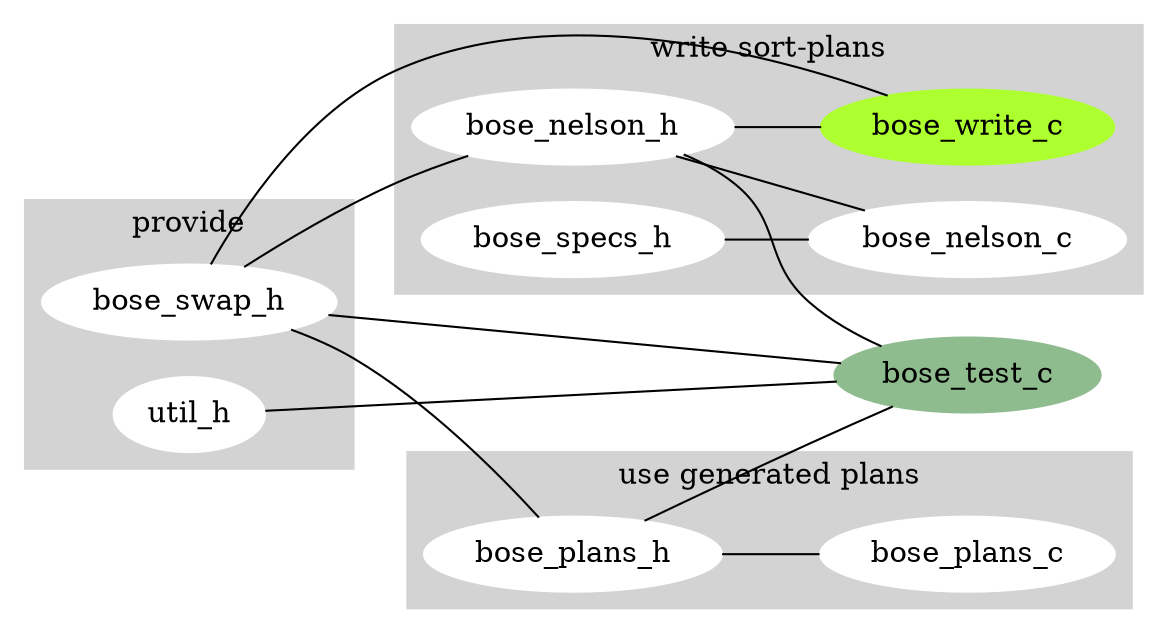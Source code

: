 # dot -O -T png bose-nelson.dot
# feh bose-nelson.dot.png

graph bose {

subgraph cluster_0 {
    style=filled;
    color=lightgrey;
    node [style=filled,color=white];

    util_h
    bose_swap_h

    label = "provide";
}

subgraph cluster_1 {
    style=filled;
    color=lightgrey;
    node [style=filled,color=white];

    bose_specs_h
    bose_write_c [ color=greenyellow ]
    bose_nelson_h
    bose_nelson_c

    label = "write sort-plans";
}

subgraph cluster_2 {
    style=filled;
    color=lightgrey;
    node [style=filled,color=white];

    bose_plans_h
    bose_plans_c

    label = "use generated plans";
}

bose_test_c [ style=filled,color=darkseagreen ]
bose_test_c -- bose_swap_h
bose_test_c -- bose_plans_h
bose_test_c -- bose_nelson_h
bose_test_c -- util_h

bose_plans_h -- bose_swap_h
bose_plans_c -- bose_plans_h

bose_nelson_h -- bose_swap_h
bose_nelson_c -- bose_nelson_h
bose_nelson_c -- bose_specs_h

bose_write_c -- bose_swap_h
bose_write_c -- bose_nelson_h

rankdir=RL
}
